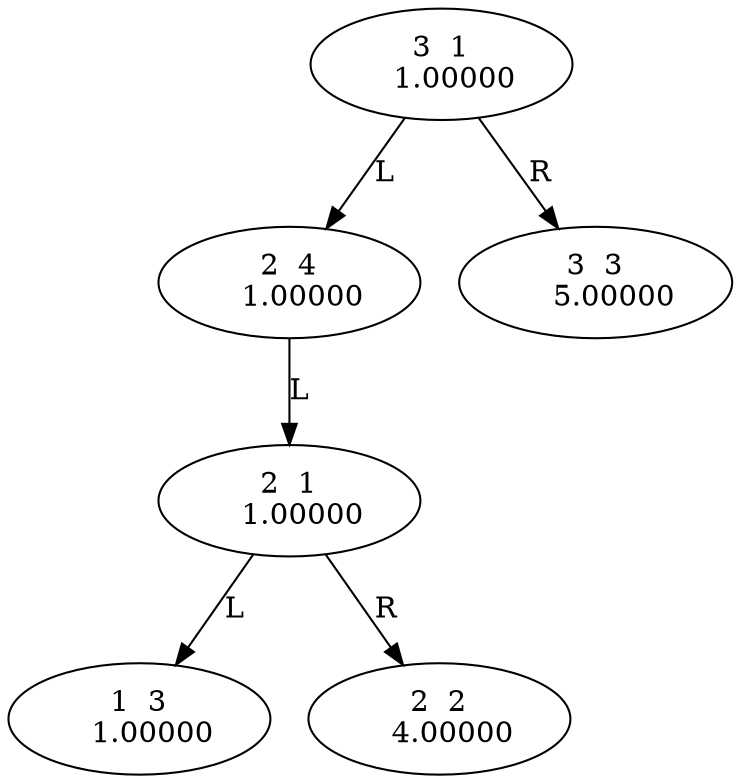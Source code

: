 digraph
{
	1 [label="3  1\n   1.00000"];
	2 [label="2  4\n   1.00000"];
	3 [label="2  1\n   1.00000"];
	4 [label="1  3\n   1.00000"];
	5 [label="2  2\n   4.00000"];
	6 [label="3  3\n    5.00000"];

	//edges

	3  ->  4  [label="L"];	3  ->  5  [label="R"]
	2  ->  3  [label="L"];
	1  ->  2  [label="L"];	1  ->  6  [label="R"];

}